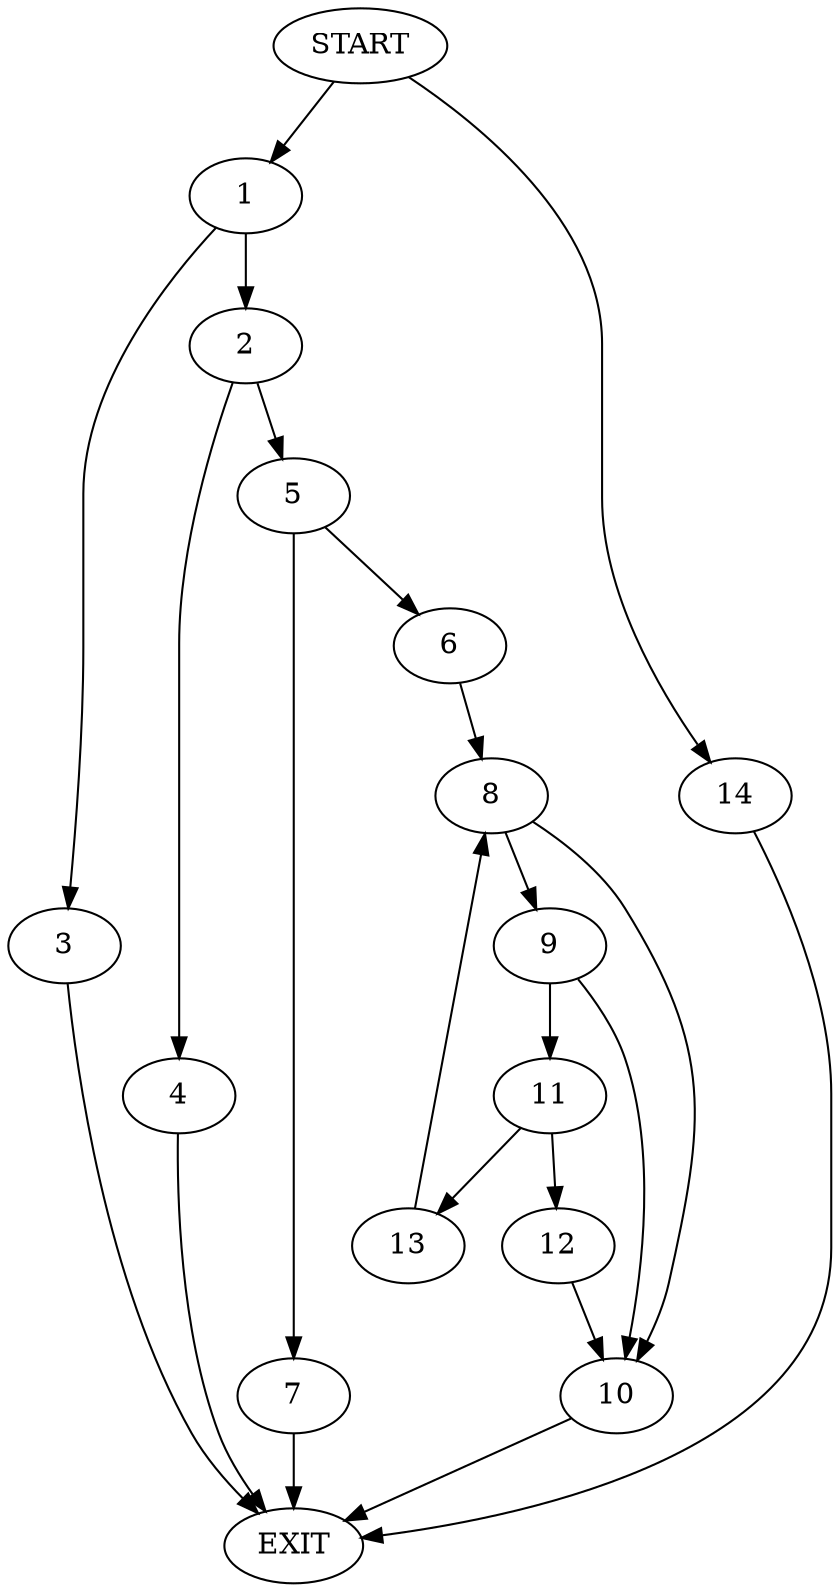 digraph {
0 [label="START"]
15 [label="EXIT"]
0 -> 1
1 -> 2
1 -> 3
3 -> 15
2 -> 4
2 -> 5
5 -> 6
5 -> 7
4 -> 15
6 -> 8
7 -> 15
8 -> 9
8 -> 10
10 -> 15
9 -> 11
9 -> 10
11 -> 12
11 -> 13
13 -> 8
12 -> 10
0 -> 14
14 -> 15
}
